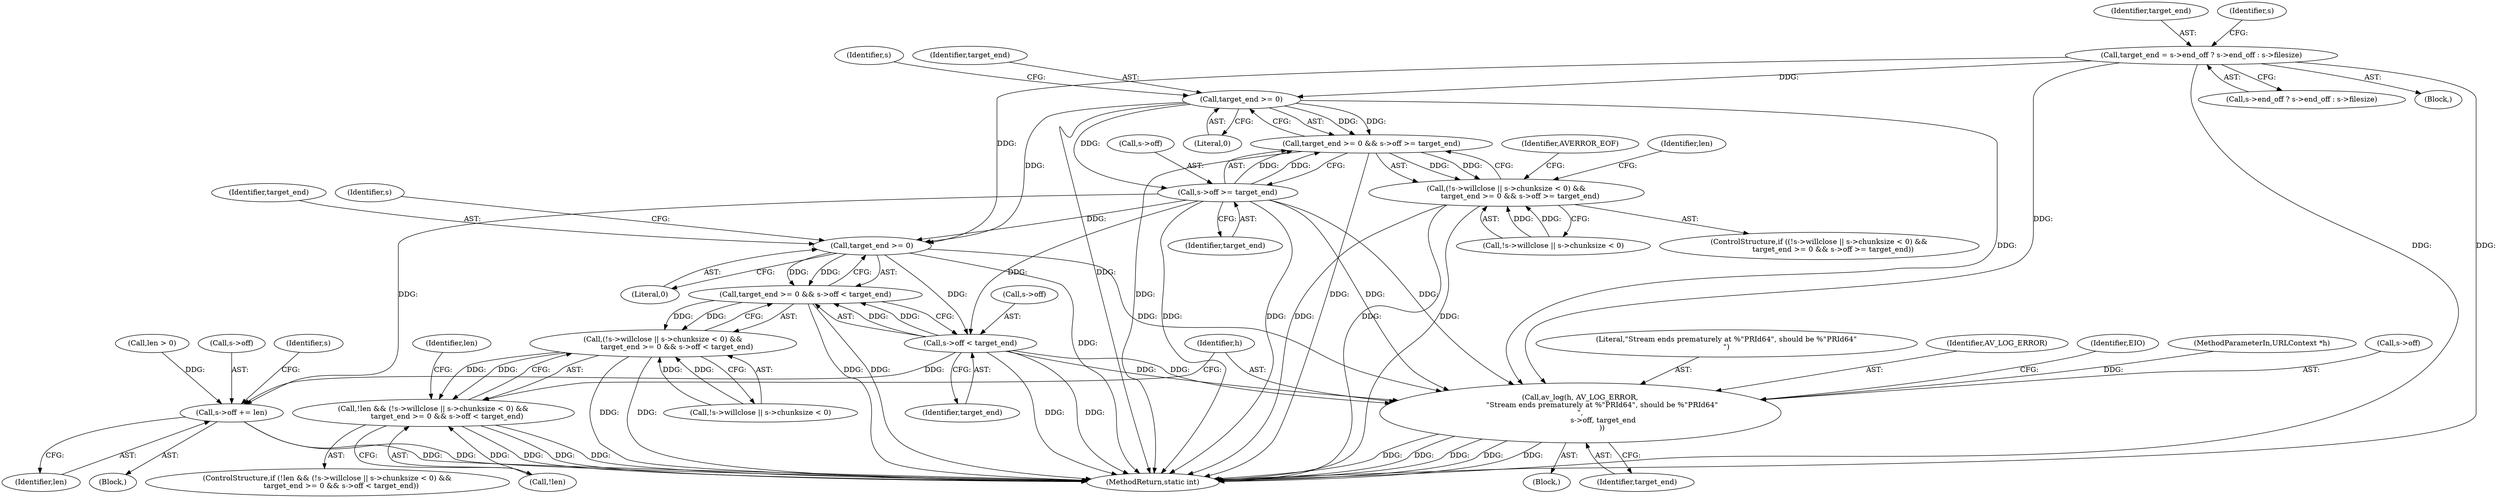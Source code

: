 digraph "1_FFmpeg_2a05c8f813de6f2278827734bf8102291e7484aa@del" {
"1000148" [label="(Call,target_end = s->end_off ? s->end_off : s->filesize)"];
"1000173" [label="(Call,target_end >= 0)"];
"1000172" [label="(Call,target_end >= 0 && s->off >= target_end)"];
"1000161" [label="(Call,(!s->willclose || s->chunksize < 0) &&\n            target_end >= 0 && s->off >= target_end)"];
"1000176" [label="(Call,s->off >= target_end)"];
"1000207" [label="(Call,target_end >= 0)"];
"1000206" [label="(Call,target_end >= 0 && s->off < target_end)"];
"1000195" [label="(Call,(!s->willclose || s->chunksize < 0) &&\n            target_end >= 0 && s->off < target_end)"];
"1000192" [label="(Call,!len && (!s->willclose || s->chunksize < 0) &&\n            target_end >= 0 && s->off < target_end)"];
"1000210" [label="(Call,s->off < target_end)"];
"1000216" [label="(Call,av_log(h, AV_LOG_ERROR,\n                   \"Stream ends prematurely at %\"PRId64\", should be %\"PRId64\"\n\",\n                    s->off, target_end\n                   ))"];
"1000232" [label="(Call,s->off += len)"];
"1000208" [label="(Identifier,target_end)"];
"1000149" [label="(Identifier,target_end)"];
"1000173" [label="(Call,target_end >= 0)"];
"1000229" [label="(Identifier,len)"];
"1000215" [label="(Block,)"];
"1000193" [label="(Call,!len)"];
"1000176" [label="(Call,s->off >= target_end)"];
"1000211" [label="(Call,s->off)"];
"1000250" [label="(MethodReturn,static int)"];
"1000219" [label="(Literal,\"Stream ends prematurely at %\"PRId64\", should be %\"PRId64\"\n\")"];
"1000218" [label="(Identifier,AV_LOG_ERROR)"];
"1000162" [label="(Call,!s->willclose || s->chunksize < 0)"];
"1000192" [label="(Call,!len && (!s->willclose || s->chunksize < 0) &&\n            target_end >= 0 && s->off < target_end)"];
"1000172" [label="(Call,target_end >= 0 && s->off >= target_end)"];
"1000223" [label="(Identifier,target_end)"];
"1000231" [label="(Block,)"];
"1000150" [label="(Call,s->end_off ? s->end_off : s->filesize)"];
"1000191" [label="(ControlStructure,if (!len && (!s->willclose || s->chunksize < 0) &&\n            target_end >= 0 && s->off < target_end))"];
"1000214" [label="(Identifier,target_end)"];
"1000175" [label="(Literal,0)"];
"1000160" [label="(ControlStructure,if ((!s->willclose || s->chunksize < 0) &&\n            target_end >= 0 && s->off >= target_end))"];
"1000196" [label="(Call,!s->willclose || s->chunksize < 0)"];
"1000195" [label="(Call,(!s->willclose || s->chunksize < 0) &&\n            target_end >= 0 && s->off < target_end)"];
"1000184" [label="(Identifier,len)"];
"1000161" [label="(Call,(!s->willclose || s->chunksize < 0) &&\n            target_end >= 0 && s->off >= target_end)"];
"1000209" [label="(Literal,0)"];
"1000226" [label="(Identifier,EIO)"];
"1000240" [label="(Identifier,s)"];
"1000102" [label="(MethodParameterIn,URLContext *h)"];
"1000232" [label="(Call,s->off += len)"];
"1000217" [label="(Identifier,h)"];
"1000212" [label="(Identifier,s)"];
"1000236" [label="(Identifier,len)"];
"1000180" [label="(Identifier,target_end)"];
"1000148" [label="(Call,target_end = s->end_off ? s->end_off : s->filesize)"];
"1000206" [label="(Call,target_end >= 0 && s->off < target_end)"];
"1000210" [label="(Call,s->off < target_end)"];
"1000177" [label="(Call,s->off)"];
"1000228" [label="(Call,len > 0)"];
"1000146" [label="(Block,)"];
"1000174" [label="(Identifier,target_end)"];
"1000182" [label="(Identifier,AVERROR_EOF)"];
"1000165" [label="(Identifier,s)"];
"1000178" [label="(Identifier,s)"];
"1000216" [label="(Call,av_log(h, AV_LOG_ERROR,\n                   \"Stream ends prematurely at %\"PRId64\", should be %\"PRId64\"\n\",\n                    s->off, target_end\n                   ))"];
"1000233" [label="(Call,s->off)"];
"1000220" [label="(Call,s->off)"];
"1000207" [label="(Call,target_end >= 0)"];
"1000148" -> "1000146"  [label="AST: "];
"1000148" -> "1000150"  [label="CFG: "];
"1000149" -> "1000148"  [label="AST: "];
"1000150" -> "1000148"  [label="AST: "];
"1000165" -> "1000148"  [label="CFG: "];
"1000148" -> "1000250"  [label="DDG: "];
"1000148" -> "1000250"  [label="DDG: "];
"1000148" -> "1000173"  [label="DDG: "];
"1000148" -> "1000207"  [label="DDG: "];
"1000148" -> "1000216"  [label="DDG: "];
"1000173" -> "1000172"  [label="AST: "];
"1000173" -> "1000175"  [label="CFG: "];
"1000174" -> "1000173"  [label="AST: "];
"1000175" -> "1000173"  [label="AST: "];
"1000178" -> "1000173"  [label="CFG: "];
"1000172" -> "1000173"  [label="CFG: "];
"1000173" -> "1000250"  [label="DDG: "];
"1000173" -> "1000172"  [label="DDG: "];
"1000173" -> "1000172"  [label="DDG: "];
"1000173" -> "1000176"  [label="DDG: "];
"1000173" -> "1000207"  [label="DDG: "];
"1000173" -> "1000216"  [label="DDG: "];
"1000172" -> "1000161"  [label="AST: "];
"1000172" -> "1000176"  [label="CFG: "];
"1000176" -> "1000172"  [label="AST: "];
"1000161" -> "1000172"  [label="CFG: "];
"1000172" -> "1000250"  [label="DDG: "];
"1000172" -> "1000250"  [label="DDG: "];
"1000172" -> "1000161"  [label="DDG: "];
"1000172" -> "1000161"  [label="DDG: "];
"1000176" -> "1000172"  [label="DDG: "];
"1000176" -> "1000172"  [label="DDG: "];
"1000161" -> "1000160"  [label="AST: "];
"1000161" -> "1000162"  [label="CFG: "];
"1000162" -> "1000161"  [label="AST: "];
"1000182" -> "1000161"  [label="CFG: "];
"1000184" -> "1000161"  [label="CFG: "];
"1000161" -> "1000250"  [label="DDG: "];
"1000161" -> "1000250"  [label="DDG: "];
"1000161" -> "1000250"  [label="DDG: "];
"1000162" -> "1000161"  [label="DDG: "];
"1000162" -> "1000161"  [label="DDG: "];
"1000176" -> "1000180"  [label="CFG: "];
"1000177" -> "1000176"  [label="AST: "];
"1000180" -> "1000176"  [label="AST: "];
"1000176" -> "1000250"  [label="DDG: "];
"1000176" -> "1000250"  [label="DDG: "];
"1000176" -> "1000207"  [label="DDG: "];
"1000176" -> "1000210"  [label="DDG: "];
"1000176" -> "1000216"  [label="DDG: "];
"1000176" -> "1000216"  [label="DDG: "];
"1000176" -> "1000232"  [label="DDG: "];
"1000207" -> "1000206"  [label="AST: "];
"1000207" -> "1000209"  [label="CFG: "];
"1000208" -> "1000207"  [label="AST: "];
"1000209" -> "1000207"  [label="AST: "];
"1000212" -> "1000207"  [label="CFG: "];
"1000206" -> "1000207"  [label="CFG: "];
"1000207" -> "1000250"  [label="DDG: "];
"1000207" -> "1000206"  [label="DDG: "];
"1000207" -> "1000206"  [label="DDG: "];
"1000207" -> "1000210"  [label="DDG: "];
"1000207" -> "1000216"  [label="DDG: "];
"1000206" -> "1000195"  [label="AST: "];
"1000206" -> "1000210"  [label="CFG: "];
"1000210" -> "1000206"  [label="AST: "];
"1000195" -> "1000206"  [label="CFG: "];
"1000206" -> "1000250"  [label="DDG: "];
"1000206" -> "1000250"  [label="DDG: "];
"1000206" -> "1000195"  [label="DDG: "];
"1000206" -> "1000195"  [label="DDG: "];
"1000210" -> "1000206"  [label="DDG: "];
"1000210" -> "1000206"  [label="DDG: "];
"1000195" -> "1000192"  [label="AST: "];
"1000195" -> "1000196"  [label="CFG: "];
"1000196" -> "1000195"  [label="AST: "];
"1000192" -> "1000195"  [label="CFG: "];
"1000195" -> "1000250"  [label="DDG: "];
"1000195" -> "1000250"  [label="DDG: "];
"1000195" -> "1000192"  [label="DDG: "];
"1000195" -> "1000192"  [label="DDG: "];
"1000196" -> "1000195"  [label="DDG: "];
"1000196" -> "1000195"  [label="DDG: "];
"1000192" -> "1000191"  [label="AST: "];
"1000192" -> "1000193"  [label="CFG: "];
"1000193" -> "1000192"  [label="AST: "];
"1000217" -> "1000192"  [label="CFG: "];
"1000229" -> "1000192"  [label="CFG: "];
"1000192" -> "1000250"  [label="DDG: "];
"1000192" -> "1000250"  [label="DDG: "];
"1000192" -> "1000250"  [label="DDG: "];
"1000193" -> "1000192"  [label="DDG: "];
"1000210" -> "1000214"  [label="CFG: "];
"1000211" -> "1000210"  [label="AST: "];
"1000214" -> "1000210"  [label="AST: "];
"1000210" -> "1000250"  [label="DDG: "];
"1000210" -> "1000250"  [label="DDG: "];
"1000210" -> "1000216"  [label="DDG: "];
"1000210" -> "1000216"  [label="DDG: "];
"1000210" -> "1000232"  [label="DDG: "];
"1000216" -> "1000215"  [label="AST: "];
"1000216" -> "1000223"  [label="CFG: "];
"1000217" -> "1000216"  [label="AST: "];
"1000218" -> "1000216"  [label="AST: "];
"1000219" -> "1000216"  [label="AST: "];
"1000220" -> "1000216"  [label="AST: "];
"1000223" -> "1000216"  [label="AST: "];
"1000226" -> "1000216"  [label="CFG: "];
"1000216" -> "1000250"  [label="DDG: "];
"1000216" -> "1000250"  [label="DDG: "];
"1000216" -> "1000250"  [label="DDG: "];
"1000216" -> "1000250"  [label="DDG: "];
"1000216" -> "1000250"  [label="DDG: "];
"1000102" -> "1000216"  [label="DDG: "];
"1000232" -> "1000231"  [label="AST: "];
"1000232" -> "1000236"  [label="CFG: "];
"1000233" -> "1000232"  [label="AST: "];
"1000236" -> "1000232"  [label="AST: "];
"1000240" -> "1000232"  [label="CFG: "];
"1000232" -> "1000250"  [label="DDG: "];
"1000232" -> "1000250"  [label="DDG: "];
"1000228" -> "1000232"  [label="DDG: "];
}
